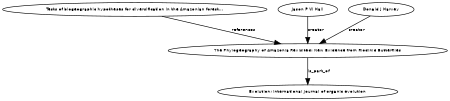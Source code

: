 digraph G {
size="3,3";
node [fontsize=7, fontname="Helvetica"];
edge [fontsize=7, fontname="Helvetica"];
node0 [label="The Phylogeography of Amazonia Revisited: New Evidence from Riodinid Butterflies", width=0.27433100247,height=0.27433100247];
node1 [label="Tests of biogeographic hypotheses for diversification in the Amazonian forest...", width=0.27433100247,height=0.27433100247];
node2 [label="Jason P W Hall", width=0.27433100247,height=0.27433100247];
node3 [label="Donald J Harvey", width=0.27433100247,height=0.27433100247];
node4 [label="Evolution; international journal of organic evolution", width=0.27433100247,height=0.27433100247];
node1 -> node0 [label="references"];
node2 -> node0 [label="creator"];
node3 -> node0 [label="creator"];
node0 -> node4 [label="is_part_of"];
}

